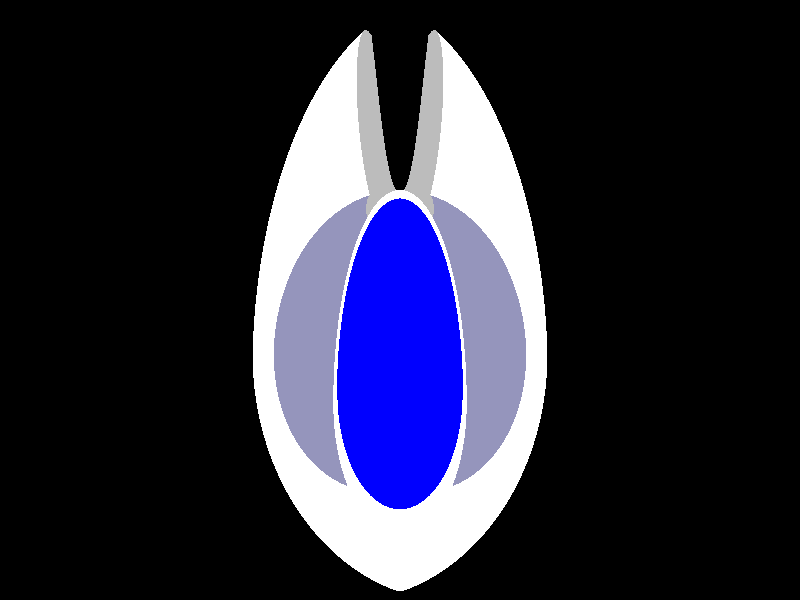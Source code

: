 #include "metals.inc"
#include "glass.inc"
#include "textures.inc"
#include "colors.inc"
#include "finish.inc"

camera {
    direction <0, 0, 1.5>
//    location <0,  0, -180>
    location <0,  0, -400>
//    location <0,  0, -90>
    look_at <0, 0, 0>
}

light_source {<-60, 60, -200> color White}

sky_sphere {
   pigment {
//      Cyan
      Black
   }
}

#declare Egg=union{
   intersection{
      sphere{
         <0,0,0>, 1
         scale <1,1.6,1> 
      }
      box{
         <-2, 3,-2>,
         < 2, 0, 2>
      }
   }
   sphere{
      <0,0,0>, 1
   }
}

#declare Ship_Shaper_1=union{
   intersection{
      object{
         Egg
         scale <1,1,1.6>
      }
      box{
         <-3, 3, 0>,
         < 3,-3, 3>
      }
   }
   object{
      Egg
      scale <1,1,0.5>
   }
}

#declare Ship_Base_Body_1=intersection{
   object{
      Egg
      scale <1,1,0.6>
      translate <0,0,-0.2>
   }
   object{
      Ship_Shaper_1
      scale <0.8,1,1>
      translate <0.2,0,0>
   }
   object{
      Ship_Shaper_1
      scale <0.8,1,1>
      translate <-0.2,0,0>
   }
   rotate x*15
}

#declare Ship_CockPit=union{
   object{
      Egg
      scale 0.96
      pigment{ Blue }
      finish{ Shiny }
   }
   difference{
      object{Egg}
      object{
         Egg
         scale 0.99
         translate <0,0.3,-0.6>
      }
   }
   scale <0.5,1,0.8>
}

#declare Reactor_Fire=texture{
   pigment{ 
      cylindrical
      color_map{
         [ 0.0 0.5 color <1.0,0.0,0.0> color <1.0,1.0,0.5> ]
         [ 0.5 1.0 color <1.0,1.0,0.5> color <1.0,1.0,1.0> ]
      }
   }
   finish{ ambient 1.0 }
}

#declare Ship_Left_Wing=union{
   difference{
      object{
         Egg
         scale <0.5,-1.7,0.5>
      }
      cylinder{
         <0,-3, 0>,
         <0, 3, 0>,
         0.3
      }
      scale 0.5
   }
   sphere{
      <0,0,0>, 0.16
      texture{ Reactor_Fire scale 0.16 }
      scale <1, 0.3, 1>
      translate <0,0.5,0>
   	  no_shadow
   }
   sphere{
      <0,0,0>, 0.16
      texture{ Reactor_Fire scale 0.16 }
      scale <1, 0.3, 1>
      translate <0,-0.9,0>
   	  no_shadow
   }
   cylinder{
      <0,-0.5, 0>,
      <1,-0.5, 0>,
      0.1
      pigment{ color <0.3,0.3,0.5> }
   }
   cylinder{
      <0,-0.2, 0>,
      <1,-0.0, 0>,
      0.1
      pigment{ color <0.3,0.3,0.5> }
   }
   translate <-1, 0, 0>
   rotate y*15
}

#declare Ship_Base_Body_2=difference{ 
   union{
      object{ Ship_Base_Body_1 }
/*      object{ Ship_Left_Wing }
      object{ Ship_Left_Wing scale <-1,1,1> }*/
   }
   sphere{ 
      <0,0,-0.4>, 0.6 
      scale <0.8,1,0.7>
      pigment{ color <0.3,0.3,0.5> }
   }
   sphere{ 
      <0,0,0>, 0.6
      scale <0.3,2,1>
      pigment{ Gray50 }
      translate <0,1.3,0>
   }
}

#declare Ship=union{
   object{ Ship_Base_Body_2 }
   object{ 
      Ship_CockPit 
      scale 0.5
      translate <0,-0.2,-0.3>
   }
   pigment{ White }
}

/*
object{
   Ship
   pigment{ White }
   scale 70
//   rotate <90,90,0>
//   rotate <90,180,0>
//   rotate <90,0,0>
//   rotate <120,-135,0>
}
*/

object{
   Ship
   pigment{ White }
   scale 108
   translate -20*y
   scale 1.00
//   rotate 90*z
//   rotate 45*z
   rotate 360*clock*z
}
